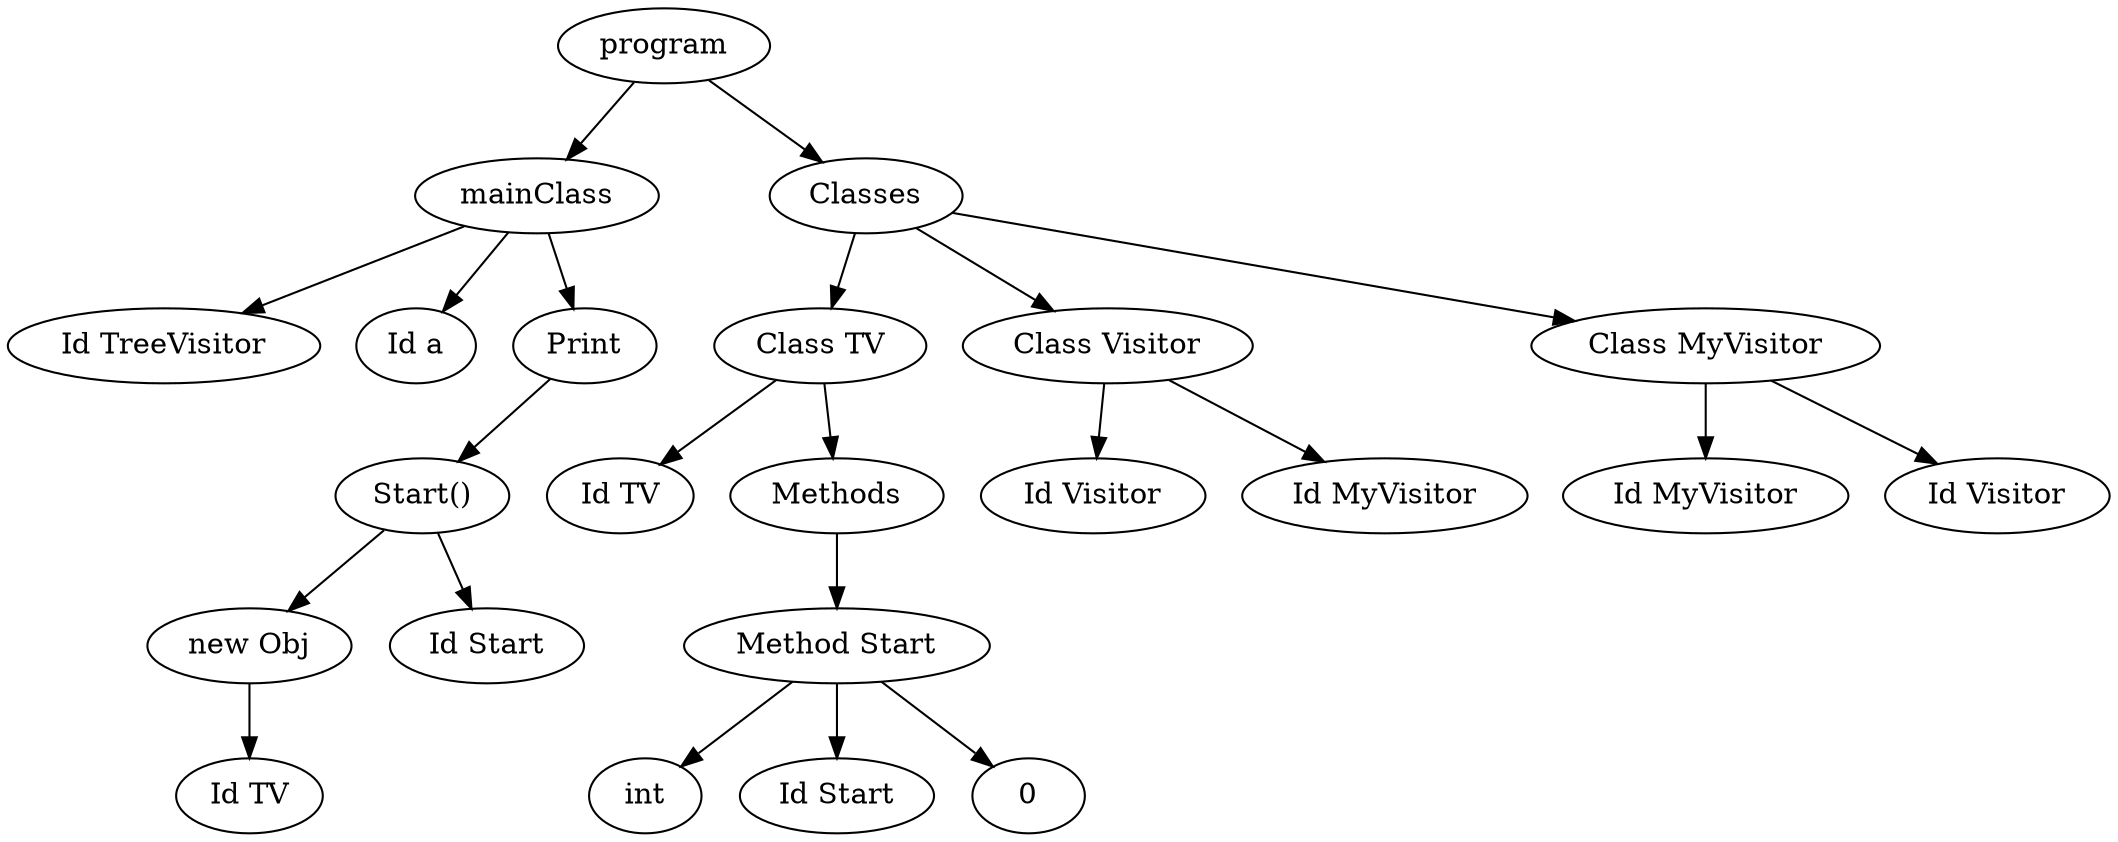 digraph G {
program -> mainClass -> id_TreeVisitor_0x765f80;
id_TreeVisitor_0x765f80[label="Id TreeVisitor"];
mainClass -> id_a_0x765fb0;
id_a_0x765fb0[label="Id a"];
mainClass -> print_765f50 -> call_765f10 -> new_obj_765e70 -> id_TV_0x75acd0;
id_TV_0x75acd0[label="Id TV"];
new_obj_765e70[label="new Obj"];
call_765f10 -> id_Start_0x765ee0;
id_Start_0x765ee0[label="Id Start"];
call_765f10[label="Start()"];
print_765f50[label="Print"];
program -> classes_766020 -> class_766290 -> id_TV_0x766260;
id_TV_0x766260[label="Id TV"];
class_766290 -> methods__7660a0 -> method_7661f0 -> int_7660e0;
int_7660e0[label="int"];
method_7661f0 -> id_Start_0x7661c0;
id_Start_0x7661c0[label="Id Start"];
method_7661f0 -> const_766190;
const_766190[label="0"];
method_7661f0[label="Method Start"];
methods__7660a0[label="Methods"];
class_766290[label="Class TV"];
classes_766020[label="Classes"];
classes_766020 -> class_7663d0 -> id_Visitor_0x766370;
id_Visitor_0x766370[label="Id Visitor"];
class_7663d0 -> id_MyVisitor_0x7663a0;
id_MyVisitor_0x7663a0[label="Id MyVisitor"];
class_7663d0[label="Class Visitor"];
classes_766020[label="Classes"];
classes_766020 -> class_766510 -> id_MyVisitor_0x7664b0;
id_MyVisitor_0x7664b0[label="Id MyVisitor"];
class_766510 -> id_Visitor_0x7664e0;
id_Visitor_0x7664e0[label="Id Visitor"];
class_766510[label="Class MyVisitor"];
classes_766020[label="Classes"];
}

